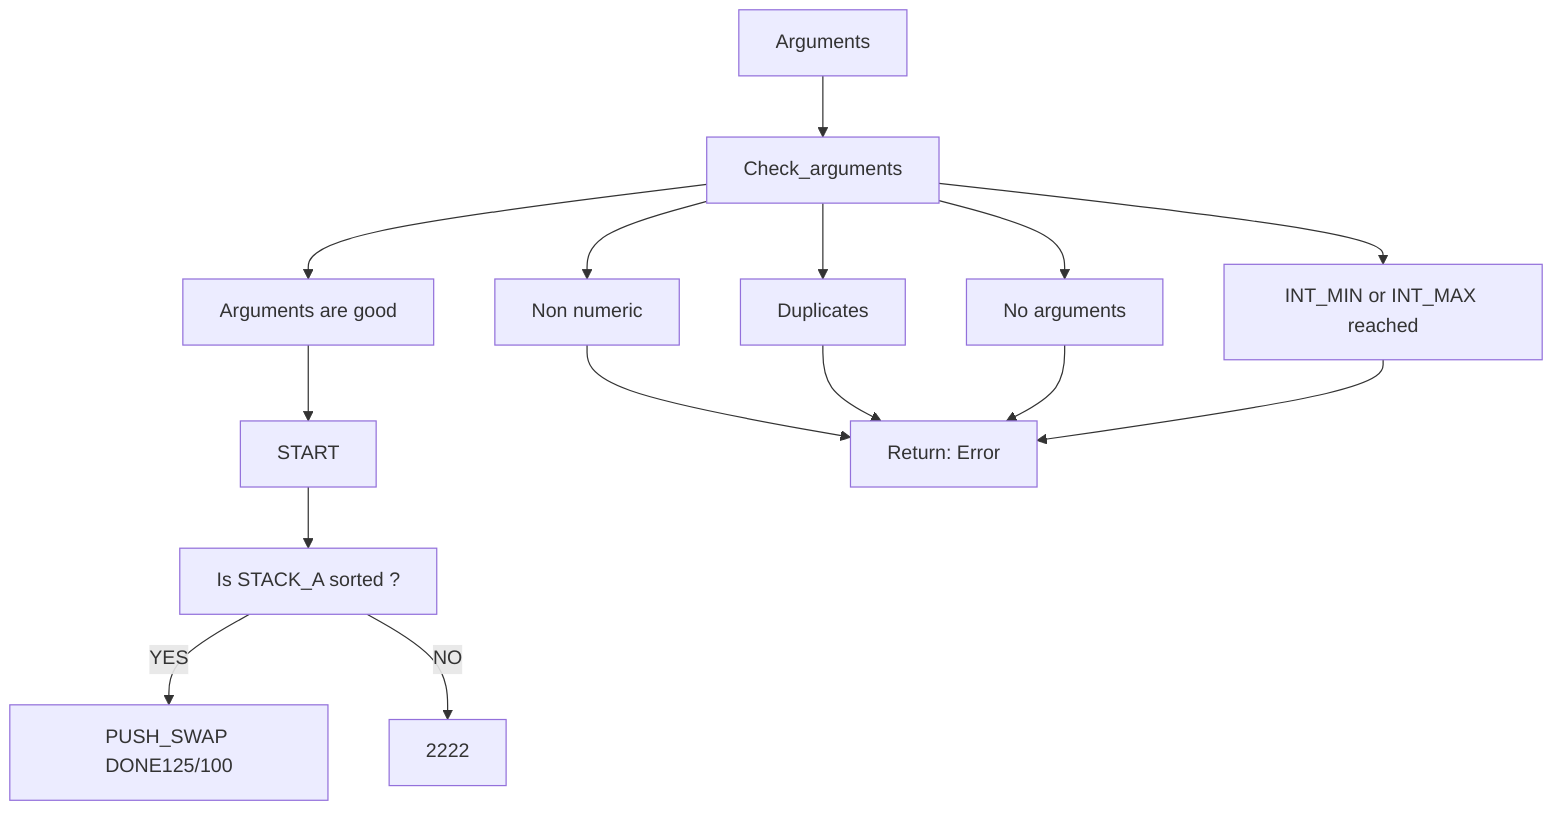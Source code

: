 flowchart TD
    1[Arguments] -->    2[Check_arguments]
                        2 -->   8[Arguments are good]
                        2 -->   3[Non numeric]
                        2 -->   4[Duplicates]
                        2 -->   5[No arguments]
                        2 -->   6[INT_MIN or INT_MAX reached]
                                3 & 4 & 5 & 6 -->   11[Return: Error]
                                8 -->   9[START]
                                        9 -->   10[Is STACK_A sorted ?]
                                                10 -->  |YES| 10YES[PUSH_SWAP DONE125/100]
                                                10 -->  |NO| 10NO[2222]